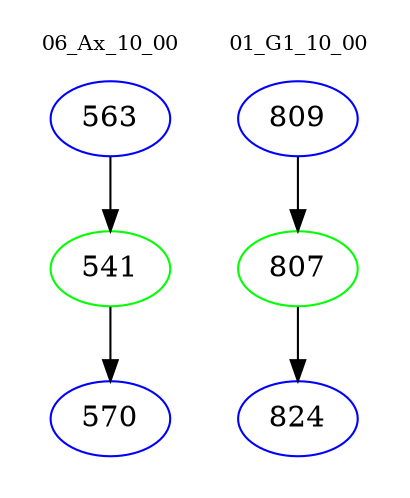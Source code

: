 digraph{
subgraph cluster_0 {
color = white
label = "06_Ax_10_00";
fontsize=10;
T0_563 [label="563", color="blue"]
T0_563 -> T0_541 [color="black"]
T0_541 [label="541", color="green"]
T0_541 -> T0_570 [color="black"]
T0_570 [label="570", color="blue"]
}
subgraph cluster_1 {
color = white
label = "01_G1_10_00";
fontsize=10;
T1_809 [label="809", color="blue"]
T1_809 -> T1_807 [color="black"]
T1_807 [label="807", color="green"]
T1_807 -> T1_824 [color="black"]
T1_824 [label="824", color="blue"]
}
}
